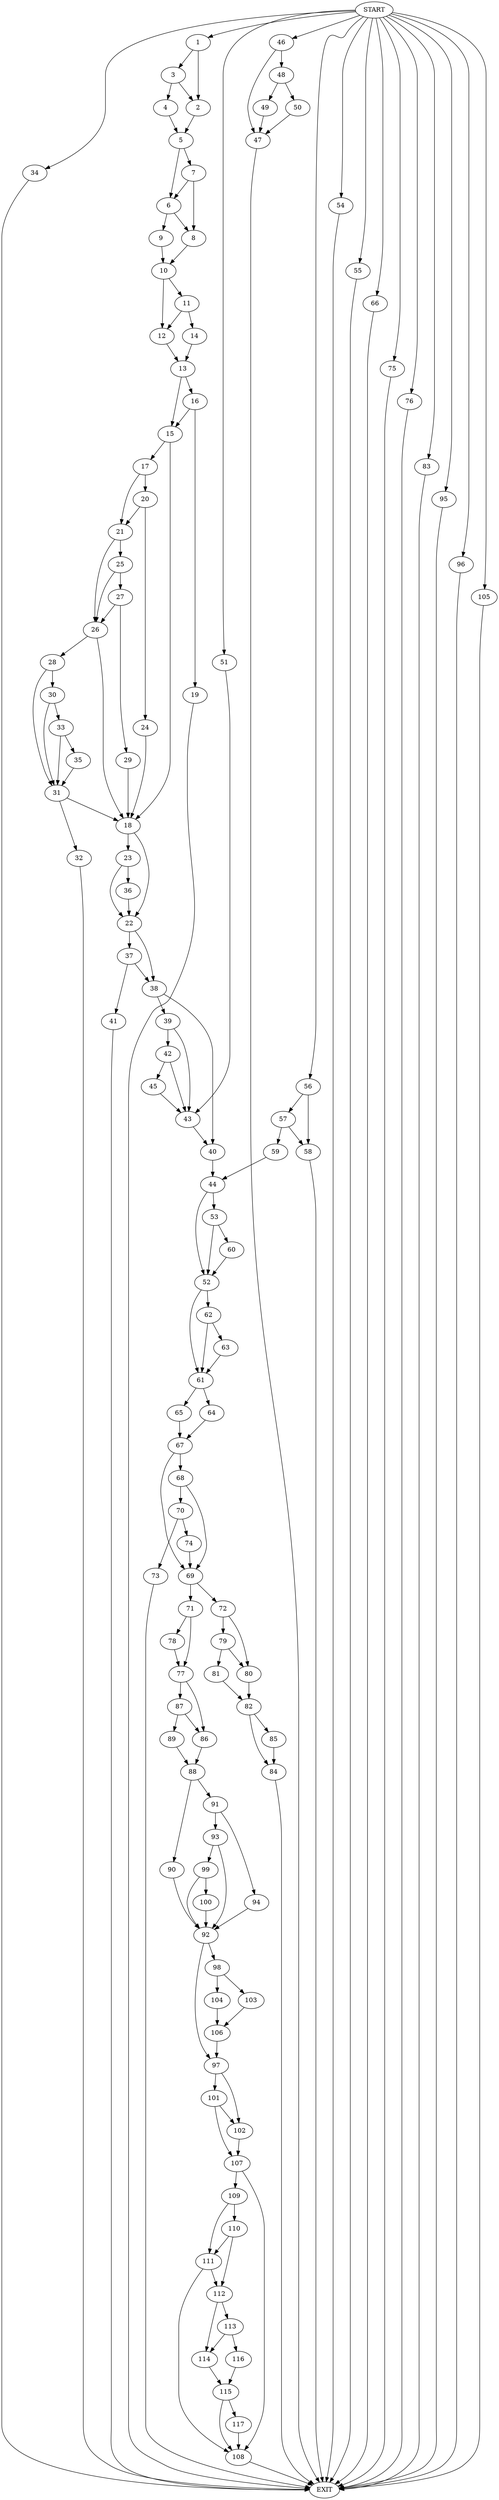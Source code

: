 digraph {
0 [label="START"]
118 [label="EXIT"]
0 -> 1
1 -> 2
1 -> 3
3 -> 2
3 -> 4
2 -> 5
4 -> 5
5 -> 6
5 -> 7
6 -> 8
6 -> 9
7 -> 6
7 -> 8
8 -> 10
9 -> 10
10 -> 11
10 -> 12
12 -> 13
11 -> 14
11 -> 12
14 -> 13
13 -> 15
13 -> 16
15 -> 17
15 -> 18
16 -> 15
16 -> 19
19 -> 118
17 -> 20
17 -> 21
18 -> 22
18 -> 23
20 -> 24
20 -> 21
21 -> 25
21 -> 26
24 -> 18
25 -> 27
25 -> 26
26 -> 28
26 -> 18
27 -> 29
27 -> 26
29 -> 18
28 -> 30
28 -> 31
31 -> 32
31 -> 18
30 -> 33
30 -> 31
0 -> 34
34 -> 118
33 -> 35
33 -> 31
35 -> 31
32 -> 118
23 -> 22
23 -> 36
22 -> 37
22 -> 38
36 -> 22
38 -> 39
38 -> 40
37 -> 38
37 -> 41
41 -> 118
39 -> 42
39 -> 43
40 -> 44
42 -> 43
42 -> 45
43 -> 40
0 -> 46
46 -> 47
46 -> 48
47 -> 118
48 -> 49
48 -> 50
50 -> 47
49 -> 47
45 -> 43
0 -> 51
51 -> 43
44 -> 52
44 -> 53
0 -> 54
54 -> 118
0 -> 55
55 -> 118
0 -> 56
56 -> 57
56 -> 58
57 -> 59
57 -> 58
58 -> 118
59 -> 44
53 -> 52
53 -> 60
52 -> 61
52 -> 62
60 -> 52
62 -> 61
62 -> 63
61 -> 64
61 -> 65
63 -> 61
0 -> 66
66 -> 118
64 -> 67
65 -> 67
67 -> 68
67 -> 69
68 -> 70
68 -> 69
69 -> 71
69 -> 72
70 -> 73
70 -> 74
74 -> 69
73 -> 118
0 -> 75
75 -> 118
0 -> 76
76 -> 118
71 -> 77
71 -> 78
72 -> 79
72 -> 80
79 -> 81
79 -> 80
80 -> 82
0 -> 83
83 -> 118
81 -> 82
82 -> 84
82 -> 85
84 -> 118
85 -> 84
77 -> 86
77 -> 87
78 -> 77
86 -> 88
87 -> 86
87 -> 89
89 -> 88
88 -> 90
88 -> 91
90 -> 92
91 -> 93
91 -> 94
0 -> 95
95 -> 118
0 -> 96
96 -> 118
92 -> 97
92 -> 98
94 -> 92
93 -> 99
93 -> 92
99 -> 100
99 -> 92
100 -> 92
97 -> 101
97 -> 102
98 -> 103
98 -> 104
0 -> 105
105 -> 118
104 -> 106
103 -> 106
106 -> 97
102 -> 107
101 -> 102
101 -> 107
107 -> 108
107 -> 109
109 -> 110
109 -> 111
108 -> 118
111 -> 108
111 -> 112
110 -> 111
110 -> 112
112 -> 113
112 -> 114
114 -> 115
113 -> 116
113 -> 114
116 -> 115
115 -> 108
115 -> 117
117 -> 108
}
